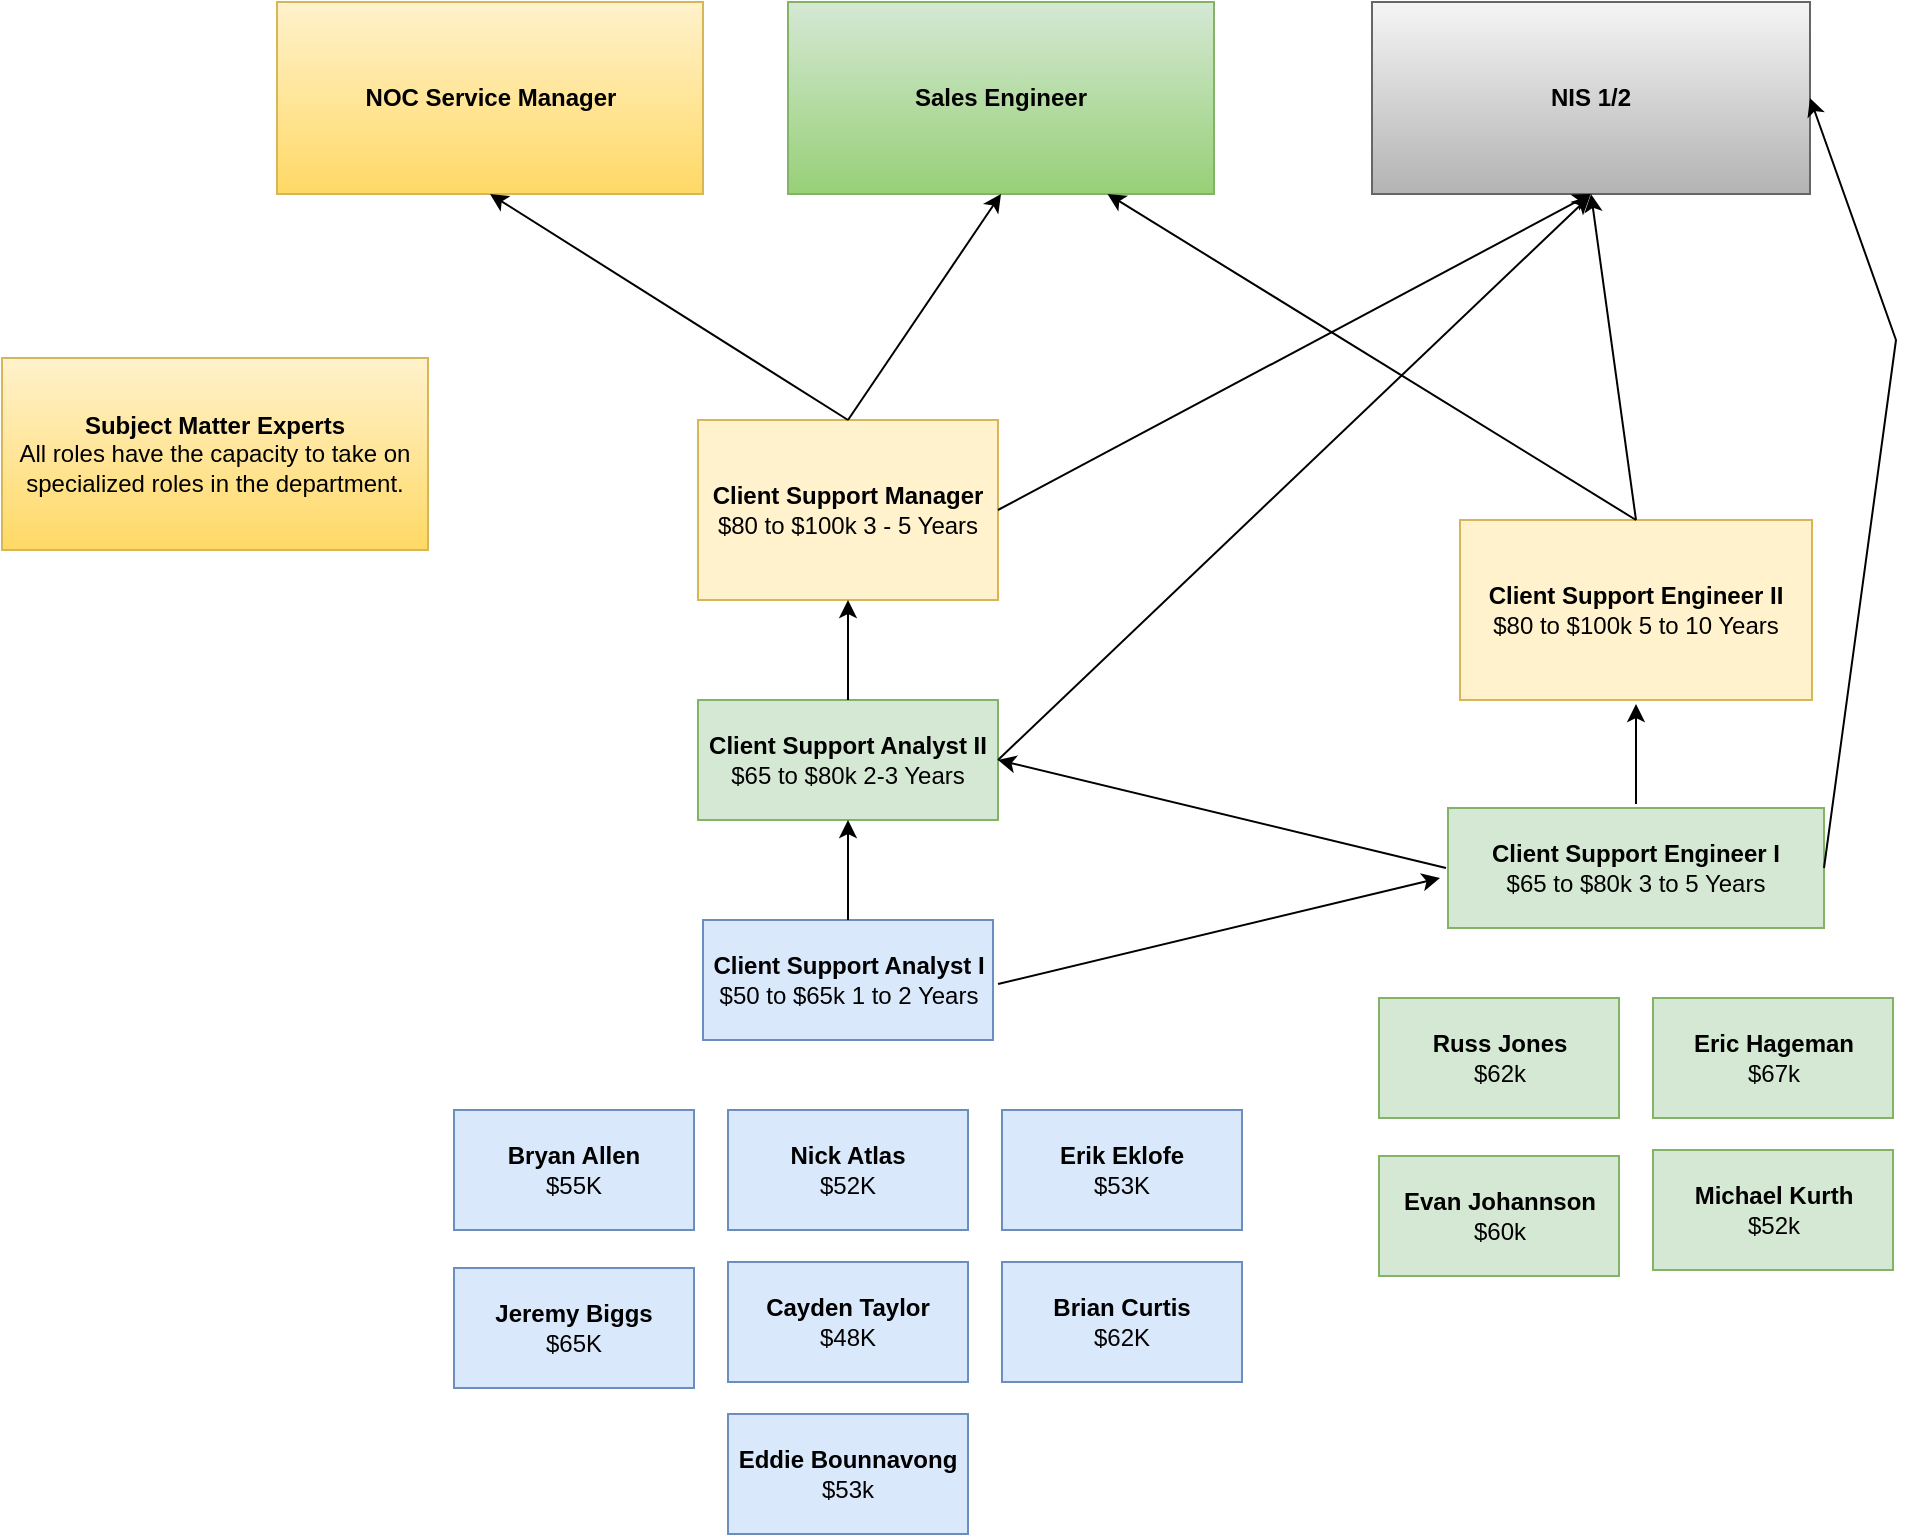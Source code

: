 <mxfile version="21.1.2" type="github">
  <diagram name="Page-1" id="nHynGVs05cNOo1Sq8DJT">
    <mxGraphModel dx="1582" dy="878" grid="0" gridSize="10" guides="1" tooltips="1" connect="1" arrows="1" fold="1" page="1" pageScale="1" pageWidth="2339" pageHeight="3300" background="#FFFFFF" math="0" shadow="0">
      <root>
        <mxCell id="0" />
        <mxCell id="1" parent="0" />
        <mxCell id="GGC33g4rZQRNydO3yV9L-1" value="Client Support Analyst II&lt;br&gt;&lt;span style=&quot;font-weight: normal;&quot;&gt;$65 to $80k 2-3 Years&lt;/span&gt;" style="rounded=0;whiteSpace=wrap;html=1;fillColor=#d5e8d4;strokeColor=#82b366;fontStyle=1" parent="1" vertex="1">
          <mxGeometry x="519" y="1089" width="150" height="60" as="geometry" />
        </mxCell>
        <mxCell id="GGC33g4rZQRNydO3yV9L-2" value="Client Support Analyst I&lt;br&gt;&lt;span style=&quot;font-weight: normal;&quot;&gt;$50 to $65k 1 to 2 Years&lt;/span&gt;" style="rounded=0;whiteSpace=wrap;html=1;fillColor=#dae8fc;strokeColor=#6c8ebf;fontStyle=1" parent="1" vertex="1">
          <mxGeometry x="521.5" y="1199" width="145" height="60" as="geometry" />
        </mxCell>
        <mxCell id="GGC33g4rZQRNydO3yV9L-8" value="" style="endArrow=classic;html=1;rounded=0;" parent="1" source="GGC33g4rZQRNydO3yV9L-2" edge="1">
          <mxGeometry width="50" height="50" relative="1" as="geometry">
            <mxPoint x="934" y="1129" as="sourcePoint" />
            <mxPoint x="594" y="1149" as="targetPoint" />
          </mxGeometry>
        </mxCell>
        <mxCell id="GGC33g4rZQRNydO3yV9L-12" value="Client Support Manager&lt;br&gt;&lt;span style=&quot;font-weight: normal;&quot;&gt;$80 to $100k 3 - 5 Years&lt;/span&gt;" style="rounded=0;whiteSpace=wrap;html=1;fillColor=#fff2cc;strokeColor=#d6b656;fontStyle=1" parent="1" vertex="1">
          <mxGeometry x="519" y="949" width="150" height="90" as="geometry" />
        </mxCell>
        <mxCell id="GGC33g4rZQRNydO3yV9L-13" value="" style="endArrow=classic;html=1;rounded=0;" parent="1" edge="1">
          <mxGeometry width="50" height="50" relative="1" as="geometry">
            <mxPoint x="594" y="1089" as="sourcePoint" />
            <mxPoint x="594" y="1039" as="targetPoint" />
          </mxGeometry>
        </mxCell>
        <mxCell id="GGC33g4rZQRNydO3yV9L-14" value="&lt;b&gt;Russ Jones&lt;br&gt;&lt;/b&gt;$62k" style="rounded=0;whiteSpace=wrap;html=1;fillColor=#d5e8d4;strokeColor=#82b366;" parent="1" vertex="1">
          <mxGeometry x="859.5" y="1238" width="120" height="60" as="geometry" />
        </mxCell>
        <mxCell id="GGC33g4rZQRNydO3yV9L-15" value="&lt;b&gt;Evan Johannson&lt;/b&gt;&lt;br&gt;$60k" style="rounded=0;whiteSpace=wrap;html=1;fillColor=#d5e8d4;strokeColor=#82b366;" parent="1" vertex="1">
          <mxGeometry x="859.5" y="1317" width="120" height="60" as="geometry" />
        </mxCell>
        <mxCell id="GGC33g4rZQRNydO3yV9L-16" value="&lt;b&gt;Eric Hageman&lt;/b&gt;&lt;br&gt;$67k" style="rounded=0;whiteSpace=wrap;html=1;fillColor=#d5e8d4;strokeColor=#82b366;" parent="1" vertex="1">
          <mxGeometry x="996.5" y="1238" width="120" height="60" as="geometry" />
        </mxCell>
        <mxCell id="GGC33g4rZQRNydO3yV9L-17" value="&lt;b&gt;Michael Kurth&lt;br&gt;&lt;/b&gt;$52k" style="rounded=0;whiteSpace=wrap;html=1;fillColor=#d5e8d4;strokeColor=#82b366;" parent="1" vertex="1">
          <mxGeometry x="996.5" y="1314" width="120" height="60" as="geometry" />
        </mxCell>
        <mxCell id="GGC33g4rZQRNydO3yV9L-20" value="Client Support Engineer I&lt;br&gt;&lt;span style=&quot;font-weight: normal;&quot;&gt;$65 to $80k 3 to 5 Years&lt;/span&gt;" style="rounded=0;whiteSpace=wrap;html=1;fillColor=#d5e8d4;strokeColor=#82b366;fontStyle=1" parent="1" vertex="1">
          <mxGeometry x="894" y="1143" width="188" height="60" as="geometry" />
        </mxCell>
        <mxCell id="GGC33g4rZQRNydO3yV9L-21" value="Client Support Engineer II&lt;br&gt;&lt;span style=&quot;font-weight: normal;&quot;&gt;$80 to $100k 5 to 10 Years&lt;/span&gt;" style="rounded=0;whiteSpace=wrap;html=1;fillColor=#fff2cc;strokeColor=#d6b656;fontStyle=1" parent="1" vertex="1">
          <mxGeometry x="900" y="999" width="176" height="90" as="geometry" />
        </mxCell>
        <mxCell id="GGC33g4rZQRNydO3yV9L-22" value="" style="endArrow=classic;html=1;rounded=0;" parent="1" edge="1">
          <mxGeometry width="50" height="50" relative="1" as="geometry">
            <mxPoint x="988" y="1141" as="sourcePoint" />
            <mxPoint x="988" y="1091" as="targetPoint" />
          </mxGeometry>
        </mxCell>
        <mxCell id="GGC33g4rZQRNydO3yV9L-23" value="&lt;b&gt;Bryan Allen&lt;br&gt;&lt;/b&gt;$55K" style="rounded=0;whiteSpace=wrap;html=1;fillColor=#dae8fc;strokeColor=#6c8ebf;" parent="1" vertex="1">
          <mxGeometry x="397" y="1294" width="120" height="60" as="geometry" />
        </mxCell>
        <mxCell id="GGC33g4rZQRNydO3yV9L-24" value="&lt;b&gt;Jeremy Biggs&lt;/b&gt;&lt;br&gt;$65K" style="rounded=0;whiteSpace=wrap;html=1;fillColor=#dae8fc;strokeColor=#6c8ebf;" parent="1" vertex="1">
          <mxGeometry x="397" y="1373" width="120" height="60" as="geometry" />
        </mxCell>
        <mxCell id="GGC33g4rZQRNydO3yV9L-25" value="&lt;b&gt;Nick Atlas&lt;br&gt;&lt;/b&gt;$52K" style="rounded=0;whiteSpace=wrap;html=1;fillColor=#dae8fc;strokeColor=#6c8ebf;" parent="1" vertex="1">
          <mxGeometry x="534" y="1294" width="120" height="60" as="geometry" />
        </mxCell>
        <mxCell id="GGC33g4rZQRNydO3yV9L-26" value="&lt;b&gt;Cayden Taylor&lt;/b&gt;&lt;br&gt;$48K" style="rounded=0;whiteSpace=wrap;html=1;fillColor=#dae8fc;strokeColor=#6c8ebf;" parent="1" vertex="1">
          <mxGeometry x="534" y="1370" width="120" height="60" as="geometry" />
        </mxCell>
        <mxCell id="GGC33g4rZQRNydO3yV9L-27" value="&lt;b&gt;Erik Eklofe&lt;br&gt;&lt;/b&gt;$53K" style="rounded=0;whiteSpace=wrap;html=1;fillColor=#dae8fc;strokeColor=#6c8ebf;" parent="1" vertex="1">
          <mxGeometry x="671" y="1294" width="120" height="60" as="geometry" />
        </mxCell>
        <mxCell id="GGC33g4rZQRNydO3yV9L-28" value="&lt;b&gt;Brian Curtis&lt;/b&gt;&lt;br&gt;$62K" style="rounded=0;whiteSpace=wrap;html=1;fillColor=#dae8fc;strokeColor=#6c8ebf;" parent="1" vertex="1">
          <mxGeometry x="671" y="1370" width="120" height="60" as="geometry" />
        </mxCell>
        <mxCell id="GGC33g4rZQRNydO3yV9L-29" value="" style="endArrow=classic;html=1;rounded=0;" parent="1" edge="1">
          <mxGeometry width="50" height="50" relative="1" as="geometry">
            <mxPoint x="669" y="1231" as="sourcePoint" />
            <mxPoint x="890" y="1178" as="targetPoint" />
          </mxGeometry>
        </mxCell>
        <mxCell id="GGC33g4rZQRNydO3yV9L-30" value="" style="endArrow=classic;html=1;rounded=0;entryX=1;entryY=0.5;entryDx=0;entryDy=0;" parent="1" target="GGC33g4rZQRNydO3yV9L-1" edge="1">
          <mxGeometry width="50" height="50" relative="1" as="geometry">
            <mxPoint x="893" y="1173" as="sourcePoint" />
            <mxPoint x="575" y="1031" as="targetPoint" />
          </mxGeometry>
        </mxCell>
        <mxCell id="GGC33g4rZQRNydO3yV9L-31" value="NOC Service Manager&lt;br&gt;" style="rounded=0;whiteSpace=wrap;html=1;fillColor=#fff2cc;strokeColor=#d6b656;gradientColor=#ffd966;fontStyle=1" parent="1" vertex="1">
          <mxGeometry x="308.5" y="740" width="213" height="96" as="geometry" />
        </mxCell>
        <mxCell id="GGC33g4rZQRNydO3yV9L-32" value="" style="endArrow=classic;html=1;rounded=0;entryX=0.5;entryY=1;entryDx=0;entryDy=0;exitX=0.5;exitY=0;exitDx=0;exitDy=0;" parent="1" source="GGC33g4rZQRNydO3yV9L-12" target="GGC33g4rZQRNydO3yV9L-31" edge="1">
          <mxGeometry width="50" height="50" relative="1" as="geometry">
            <mxPoint x="577" y="941" as="sourcePoint" />
            <mxPoint x="984" y="837" as="targetPoint" />
          </mxGeometry>
        </mxCell>
        <mxCell id="GGC33g4rZQRNydO3yV9L-33" value="Sales Engineer" style="rounded=0;whiteSpace=wrap;html=1;fillColor=#d5e8d4;strokeColor=#82b366;gradientColor=#97d077;fontStyle=1" parent="1" vertex="1">
          <mxGeometry x="564" y="740" width="213" height="96" as="geometry" />
        </mxCell>
        <mxCell id="GGC33g4rZQRNydO3yV9L-34" value="" style="endArrow=classic;html=1;rounded=0;entryX=0.5;entryY=1;entryDx=0;entryDy=0;exitX=0.5;exitY=0;exitDx=0;exitDy=0;" parent="1" source="GGC33g4rZQRNydO3yV9L-12" target="GGC33g4rZQRNydO3yV9L-33" edge="1">
          <mxGeometry width="50" height="50" relative="1" as="geometry">
            <mxPoint x="934" y="887" as="sourcePoint" />
            <mxPoint x="984" y="837" as="targetPoint" />
          </mxGeometry>
        </mxCell>
        <mxCell id="GGC33g4rZQRNydO3yV9L-35" value="" style="endArrow=classic;html=1;rounded=0;exitX=0.5;exitY=0;exitDx=0;exitDy=0;entryX=0.75;entryY=1;entryDx=0;entryDy=0;" parent="1" source="GGC33g4rZQRNydO3yV9L-21" target="GGC33g4rZQRNydO3yV9L-33" edge="1">
          <mxGeometry width="50" height="50" relative="1" as="geometry">
            <mxPoint x="934" y="887" as="sourcePoint" />
            <mxPoint x="669" y="837" as="targetPoint" />
          </mxGeometry>
        </mxCell>
        <mxCell id="GGC33g4rZQRNydO3yV9L-38" value="NIS 1/2&lt;br&gt;" style="rounded=0;whiteSpace=wrap;html=1;fillColor=#f5f5f5;strokeColor=#666666;gradientColor=#b3b3b3;fontStyle=1" parent="1" vertex="1">
          <mxGeometry x="856" y="740" width="219" height="96" as="geometry" />
        </mxCell>
        <mxCell id="GGC33g4rZQRNydO3yV9L-40" value="" style="endArrow=classic;html=1;rounded=0;exitX=0.5;exitY=0;exitDx=0;exitDy=0;entryX=0.5;entryY=1;entryDx=0;entryDy=0;" parent="1" source="GGC33g4rZQRNydO3yV9L-21" target="GGC33g4rZQRNydO3yV9L-38" edge="1">
          <mxGeometry width="50" height="50" relative="1" as="geometry">
            <mxPoint x="934" y="908" as="sourcePoint" />
            <mxPoint x="984" y="858" as="targetPoint" />
          </mxGeometry>
        </mxCell>
        <mxCell id="GGC33g4rZQRNydO3yV9L-43" value="" style="endArrow=classic;html=1;rounded=0;exitX=1;exitY=0.5;exitDx=0;exitDy=0;entryX=1;entryY=0.5;entryDx=0;entryDy=0;" parent="1" source="GGC33g4rZQRNydO3yV9L-20" target="GGC33g4rZQRNydO3yV9L-38" edge="1">
          <mxGeometry width="50" height="50" relative="1" as="geometry">
            <mxPoint x="934" y="908" as="sourcePoint" />
            <mxPoint x="1230" y="936" as="targetPoint" />
            <Array as="points">
              <mxPoint x="1118" y="909" />
            </Array>
          </mxGeometry>
        </mxCell>
        <mxCell id="GGC33g4rZQRNydO3yV9L-44" value="" style="endArrow=classic;html=1;rounded=0;exitX=1;exitY=0.5;exitDx=0;exitDy=0;" parent="1" source="GGC33g4rZQRNydO3yV9L-1" edge="1">
          <mxGeometry width="50" height="50" relative="1" as="geometry">
            <mxPoint x="934" y="901" as="sourcePoint" />
            <mxPoint x="965" y="837" as="targetPoint" />
          </mxGeometry>
        </mxCell>
        <mxCell id="GGC33g4rZQRNydO3yV9L-46" value="Subject Matter Experts&lt;br&gt;&lt;span style=&quot;font-weight: normal;&quot;&gt;All roles have the capacity to take on specialized roles in the department.&lt;/span&gt;" style="rounded=0;whiteSpace=wrap;html=1;fillColor=#fff2cc;strokeColor=#d6b656;gradientColor=#ffd966;fontStyle=1" parent="1" vertex="1">
          <mxGeometry x="171" y="918" width="213" height="96" as="geometry" />
        </mxCell>
        <mxCell id="GGC33g4rZQRNydO3yV9L-47" value="" style="endArrow=classic;html=1;rounded=0;exitX=1;exitY=0.5;exitDx=0;exitDy=0;entryX=0.5;entryY=1;entryDx=0;entryDy=0;" parent="1" source="GGC33g4rZQRNydO3yV9L-12" target="GGC33g4rZQRNydO3yV9L-38" edge="1">
          <mxGeometry width="50" height="50" relative="1" as="geometry">
            <mxPoint x="728" y="1121" as="sourcePoint" />
            <mxPoint x="778" y="1071" as="targetPoint" />
          </mxGeometry>
        </mxCell>
        <mxCell id="B1BAchtDs02JeogS3mPi-1" value="&lt;b&gt;Eddie Bounnavong&lt;/b&gt;&lt;br&gt;$53k" style="rounded=0;whiteSpace=wrap;html=1;fillColor=#dae8fc;strokeColor=#6c8ebf;" vertex="1" parent="1">
          <mxGeometry x="534" y="1446" width="120" height="60" as="geometry" />
        </mxCell>
      </root>
    </mxGraphModel>
  </diagram>
</mxfile>
